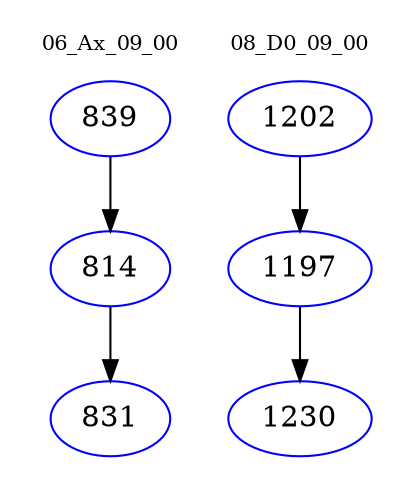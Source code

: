 digraph{
subgraph cluster_0 {
color = white
label = "06_Ax_09_00";
fontsize=10;
T0_839 [label="839", color="blue"]
T0_839 -> T0_814 [color="black"]
T0_814 [label="814", color="blue"]
T0_814 -> T0_831 [color="black"]
T0_831 [label="831", color="blue"]
}
subgraph cluster_1 {
color = white
label = "08_D0_09_00";
fontsize=10;
T1_1202 [label="1202", color="blue"]
T1_1202 -> T1_1197 [color="black"]
T1_1197 [label="1197", color="blue"]
T1_1197 -> T1_1230 [color="black"]
T1_1230 [label="1230", color="blue"]
}
}
